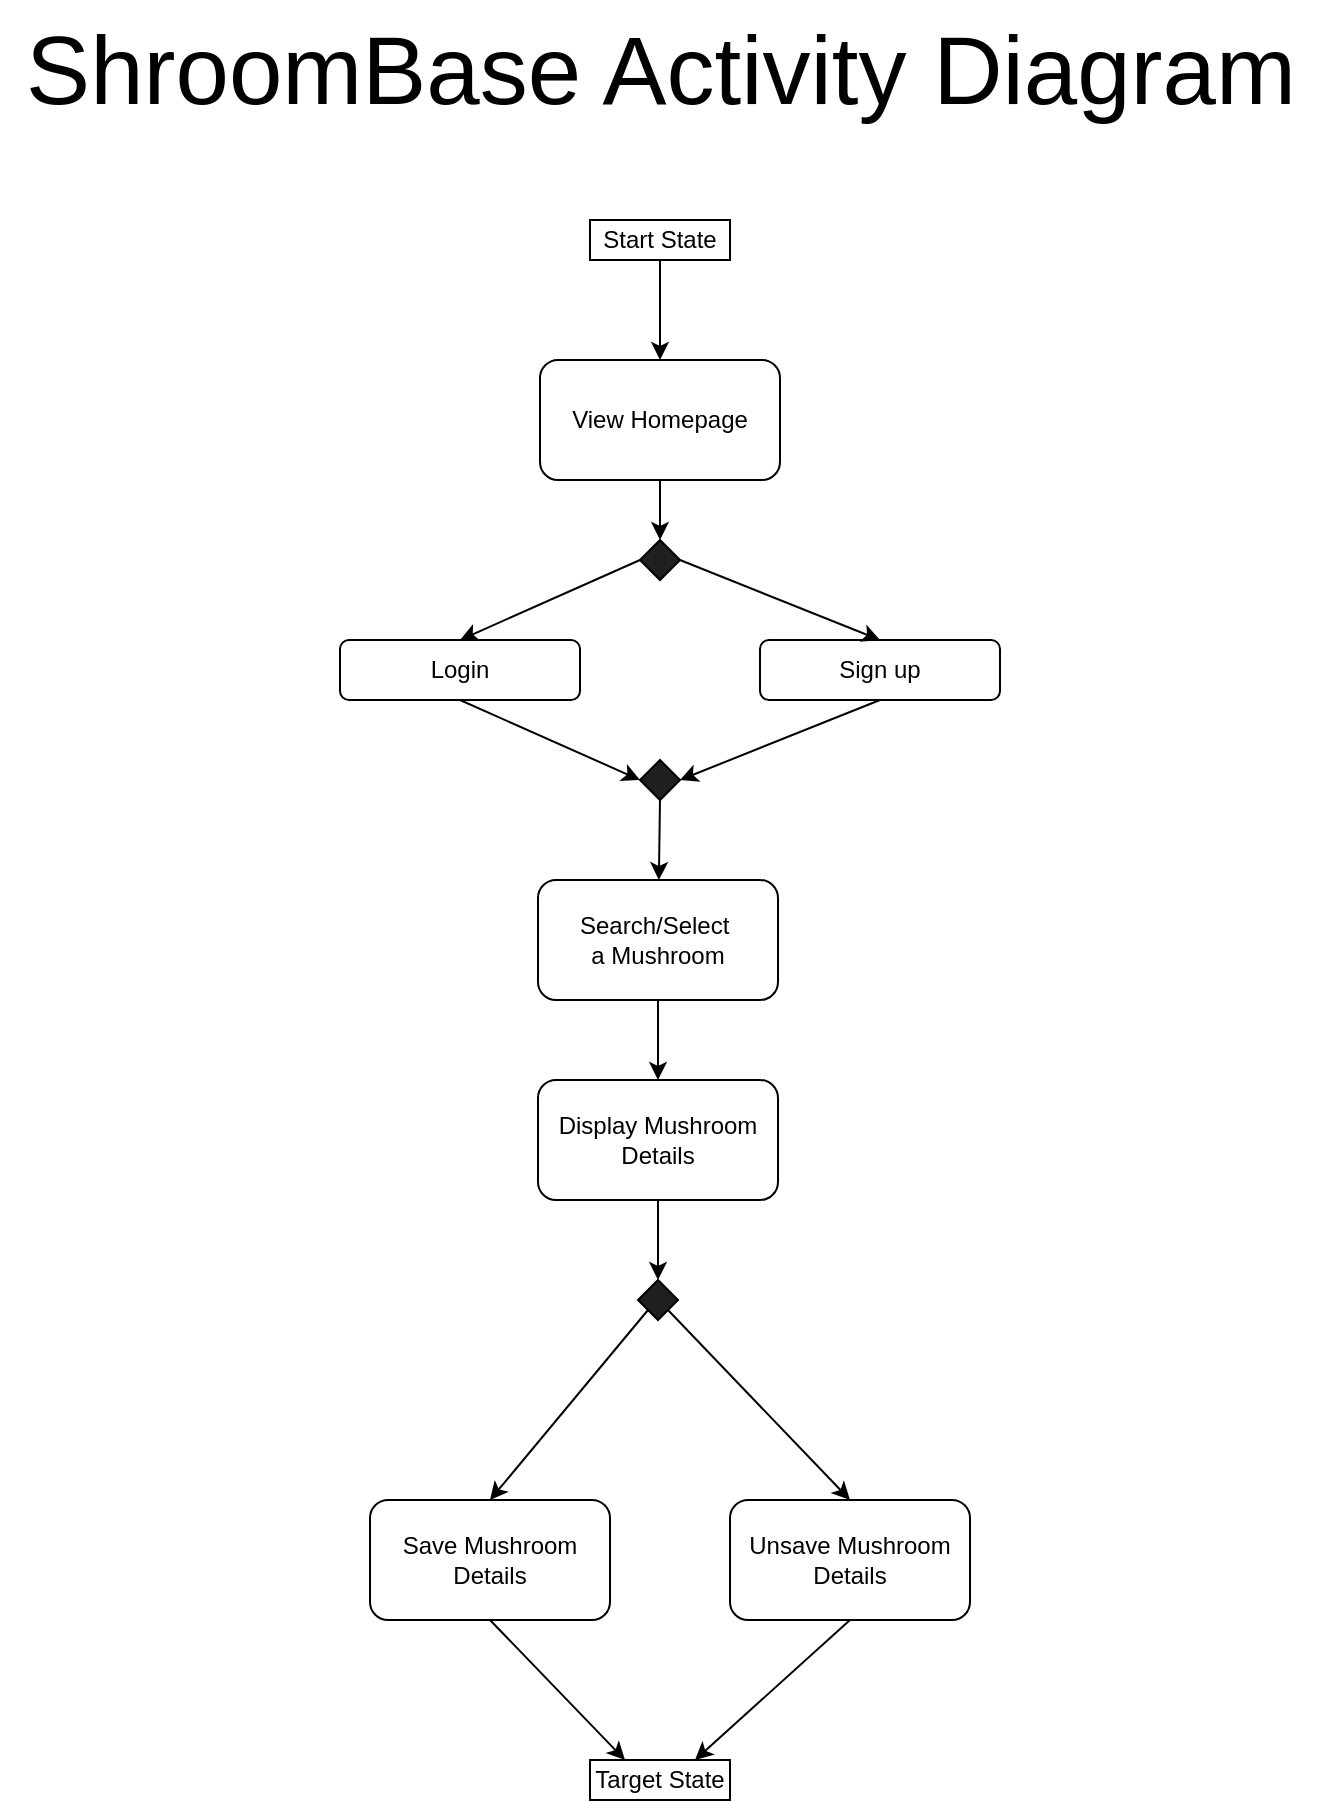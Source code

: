 <mxfile version="20.5.1" type="device"><diagram id="3ZpcxFoliA5obC3hrnze" name="Page-1"><mxGraphModel dx="935" dy="557" grid="1" gridSize="10" guides="1" tooltips="1" connect="1" arrows="1" fold="1" page="1" pageScale="1" pageWidth="850" pageHeight="1100" math="0" shadow="0"><root><mxCell id="0"/><mxCell id="1" parent="0"/><mxCell id="ZzjQhGOyoWhvEm2w7Zch-1" value="Login" style="rounded=1;whiteSpace=wrap;html=1;" parent="1" vertex="1"><mxGeometry x="265" y="330" width="120" height="30" as="geometry"/></mxCell><mxCell id="ZzjQhGOyoWhvEm2w7Zch-2" value="Sign up" style="rounded=1;whiteSpace=wrap;html=1;" parent="1" vertex="1"><mxGeometry x="475" y="330" width="120" height="30" as="geometry"/></mxCell><mxCell id="ZzjQhGOyoWhvEm2w7Zch-3" value="Display Mushroom Details" style="rounded=1;whiteSpace=wrap;html=1;" parent="1" vertex="1"><mxGeometry x="364" y="550" width="120" height="60" as="geometry"/></mxCell><mxCell id="ZzjQhGOyoWhvEm2w7Zch-4" value="Unsave Mushroom&lt;br&gt;Details" style="rounded=1;whiteSpace=wrap;html=1;" parent="1" vertex="1"><mxGeometry x="460" y="760" width="120" height="60" as="geometry"/></mxCell><mxCell id="ZzjQhGOyoWhvEm2w7Zch-5" value="Save Mushroom&lt;br&gt;Details" style="rounded=1;whiteSpace=wrap;html=1;" parent="1" vertex="1"><mxGeometry x="280" y="760" width="120" height="60" as="geometry"/></mxCell><mxCell id="ZzjQhGOyoWhvEm2w7Zch-6" style="edgeStyle=orthogonalEdgeStyle;rounded=0;orthogonalLoop=1;jettySize=auto;html=1;" parent="1" source="ZzjQhGOyoWhvEm2w7Zch-7" edge="1"><mxGeometry relative="1" as="geometry"><mxPoint x="425" y="280" as="targetPoint"/></mxGeometry></mxCell><mxCell id="ZzjQhGOyoWhvEm2w7Zch-7" value="View Homepage" style="rounded=1;whiteSpace=wrap;html=1;" parent="1" vertex="1"><mxGeometry x="365" y="190" width="120" height="60" as="geometry"/></mxCell><mxCell id="ZzjQhGOyoWhvEm2w7Zch-8" value="Start State" style="rounded=0;whiteSpace=wrap;html=1;" parent="1" vertex="1"><mxGeometry x="390" y="120" width="70" height="20" as="geometry"/></mxCell><mxCell id="ZzjQhGOyoWhvEm2w7Zch-9" value="" style="endArrow=classic;html=1;rounded=0;entryX=0.5;entryY=0;entryDx=0;entryDy=0;" parent="1" target="ZzjQhGOyoWhvEm2w7Zch-7" edge="1"><mxGeometry width="50" height="50" relative="1" as="geometry"><mxPoint x="425" y="140" as="sourcePoint"/><mxPoint x="465" y="130" as="targetPoint"/></mxGeometry></mxCell><mxCell id="ZzjQhGOyoWhvEm2w7Zch-11" value="" style="endArrow=classic;html=1;rounded=0;entryX=0.5;entryY=0;entryDx=0;entryDy=0;exitX=0;exitY=0.5;exitDx=0;exitDy=0;" parent="1" target="ZzjQhGOyoWhvEm2w7Zch-1" edge="1" source="r40lwxzYfCMEfl4igqVA-1"><mxGeometry width="50" height="50" relative="1" as="geometry"><mxPoint x="325" y="290" as="sourcePoint"/><mxPoint x="315" y="320" as="targetPoint"/></mxGeometry></mxCell><mxCell id="ZzjQhGOyoWhvEm2w7Zch-12" value="" style="endArrow=classic;html=1;rounded=0;entryX=0.5;entryY=0;entryDx=0;entryDy=0;exitX=1;exitY=0.5;exitDx=0;exitDy=0;" parent="1" target="ZzjQhGOyoWhvEm2w7Zch-2" edge="1" source="r40lwxzYfCMEfl4igqVA-1"><mxGeometry width="50" height="50" relative="1" as="geometry"><mxPoint x="535" y="290" as="sourcePoint"/><mxPoint x="540" y="240" as="targetPoint"/></mxGeometry></mxCell><mxCell id="ZzjQhGOyoWhvEm2w7Zch-14" value="" style="endArrow=classic;html=1;rounded=0;exitX=0.5;exitY=1;exitDx=0;exitDy=0;entryX=0;entryY=0.5;entryDx=0;entryDy=0;" parent="1" source="ZzjQhGOyoWhvEm2w7Zch-1" edge="1" target="r40lwxzYfCMEfl4igqVA-4"><mxGeometry width="50" height="50" relative="1" as="geometry"><mxPoint x="295" y="430" as="sourcePoint"/><mxPoint x="325" y="410" as="targetPoint"/></mxGeometry></mxCell><mxCell id="ZzjQhGOyoWhvEm2w7Zch-15" value="" style="endArrow=classic;html=1;rounded=0;exitX=0.5;exitY=1;exitDx=0;exitDy=0;entryX=1;entryY=0.5;entryDx=0;entryDy=0;" parent="1" source="ZzjQhGOyoWhvEm2w7Zch-2" edge="1" target="r40lwxzYfCMEfl4igqVA-4"><mxGeometry width="50" height="50" relative="1" as="geometry"><mxPoint x="490" y="460" as="sourcePoint"/><mxPoint x="535" y="410" as="targetPoint"/></mxGeometry></mxCell><mxCell id="ZzjQhGOyoWhvEm2w7Zch-17" value="Target State" style="rounded=0;whiteSpace=wrap;html=1;" parent="1" vertex="1"><mxGeometry x="390" y="890" width="70" height="20" as="geometry"/></mxCell><mxCell id="ZzjQhGOyoWhvEm2w7Zch-19" value="" style="endArrow=classic;html=1;rounded=0;exitX=0;exitY=1;exitDx=0;exitDy=0;entryX=0.5;entryY=0;entryDx=0;entryDy=0;" parent="1" source="r40lwxzYfCMEfl4igqVA-6" target="ZzjQhGOyoWhvEm2w7Zch-5" edge="1"><mxGeometry width="50" height="50" relative="1" as="geometry"><mxPoint x="455" y="610" as="sourcePoint"/><mxPoint x="505" y="560" as="targetPoint"/></mxGeometry></mxCell><mxCell id="ZzjQhGOyoWhvEm2w7Zch-20" value="Search/Select&amp;nbsp;&lt;br&gt;a Mushroom" style="rounded=1;whiteSpace=wrap;html=1;" parent="1" vertex="1"><mxGeometry x="364" y="450" width="120" height="60" as="geometry"/></mxCell><mxCell id="ZzjQhGOyoWhvEm2w7Zch-21" value="" style="endArrow=classic;html=1;rounded=0;exitX=0.5;exitY=1;exitDx=0;exitDy=0;entryX=0.5;entryY=0;entryDx=0;entryDy=0;" parent="1" source="ZzjQhGOyoWhvEm2w7Zch-20" edge="1" target="ZzjQhGOyoWhvEm2w7Zch-3"><mxGeometry width="50" height="50" relative="1" as="geometry"><mxPoint x="400" y="570" as="sourcePoint"/><mxPoint x="415" y="550" as="targetPoint"/></mxGeometry></mxCell><mxCell id="6EMbG-UPwudW1-cR_mHM-2" value="" style="endArrow=classic;html=1;rounded=0;exitX=0.5;exitY=1;exitDx=0;exitDy=0;entryX=0.25;entryY=0;entryDx=0;entryDy=0;" parent="1" source="ZzjQhGOyoWhvEm2w7Zch-5" target="ZzjQhGOyoWhvEm2w7Zch-17" edge="1"><mxGeometry width="50" height="50" relative="1" as="geometry"><mxPoint x="405" y="700" as="sourcePoint"/><mxPoint x="350" y="770" as="targetPoint"/></mxGeometry></mxCell><mxCell id="6EMbG-UPwudW1-cR_mHM-3" value="" style="endArrow=classic;html=1;rounded=0;exitX=0.5;exitY=1;exitDx=0;exitDy=0;entryX=0.75;entryY=0;entryDx=0;entryDy=0;" parent="1" source="ZzjQhGOyoWhvEm2w7Zch-4" target="ZzjQhGOyoWhvEm2w7Zch-17" edge="1"><mxGeometry width="50" height="50" relative="1" as="geometry"><mxPoint x="350" y="830" as="sourcePoint"/><mxPoint x="417.5" y="910" as="targetPoint"/></mxGeometry></mxCell><mxCell id="r40lwxzYfCMEfl4igqVA-1" value="" style="rhombus;whiteSpace=wrap;html=1;fillColor=#1F1F1F;" vertex="1" parent="1"><mxGeometry x="415" y="280" width="20" height="20" as="geometry"/></mxCell><mxCell id="r40lwxzYfCMEfl4igqVA-4" value="" style="rhombus;whiteSpace=wrap;html=1;fillColor=#1F1F1F;" vertex="1" parent="1"><mxGeometry x="415" y="390" width="20" height="20" as="geometry"/></mxCell><mxCell id="r40lwxzYfCMEfl4igqVA-5" value="" style="endArrow=classic;html=1;rounded=0;exitX=0.5;exitY=1;exitDx=0;exitDy=0;" edge="1" parent="1" source="r40lwxzYfCMEfl4igqVA-4" target="ZzjQhGOyoWhvEm2w7Zch-20"><mxGeometry width="50" height="50" relative="1" as="geometry"><mxPoint x="545" y="370" as="sourcePoint"/><mxPoint x="445" y="410" as="targetPoint"/></mxGeometry></mxCell><mxCell id="r40lwxzYfCMEfl4igqVA-6" value="" style="rhombus;whiteSpace=wrap;html=1;fillColor=#1F1F1F;" vertex="1" parent="1"><mxGeometry x="414" y="650" width="20" height="20" as="geometry"/></mxCell><mxCell id="r40lwxzYfCMEfl4igqVA-8" value="" style="endArrow=classic;html=1;rounded=0;exitX=0.5;exitY=1;exitDx=0;exitDy=0;entryX=0.5;entryY=0;entryDx=0;entryDy=0;" edge="1" parent="1" source="ZzjQhGOyoWhvEm2w7Zch-3" target="r40lwxzYfCMEfl4igqVA-6"><mxGeometry width="50" height="50" relative="1" as="geometry"><mxPoint x="335" y="370" as="sourcePoint"/><mxPoint x="425" y="410" as="targetPoint"/></mxGeometry></mxCell><mxCell id="r40lwxzYfCMEfl4igqVA-9" value="" style="endArrow=classic;html=1;rounded=0;exitX=1;exitY=1;exitDx=0;exitDy=0;entryX=0.5;entryY=0;entryDx=0;entryDy=0;" edge="1" parent="1" source="r40lwxzYfCMEfl4igqVA-6" target="ZzjQhGOyoWhvEm2w7Zch-4"><mxGeometry width="50" height="50" relative="1" as="geometry"><mxPoint x="429" y="675" as="sourcePoint"/><mxPoint x="350" y="770" as="targetPoint"/></mxGeometry></mxCell><mxCell id="r40lwxzYfCMEfl4igqVA-10" value="&lt;font style=&quot;font-size: 48px;&quot;&gt;ShroomBase Activity Diagram&lt;/font&gt;" style="text;html=1;align=center;verticalAlign=middle;resizable=0;points=[];autosize=1;strokeColor=none;fillColor=none;" vertex="1" parent="1"><mxGeometry x="95" y="10" width="660" height="70" as="geometry"/></mxCell></root></mxGraphModel></diagram></mxfile>